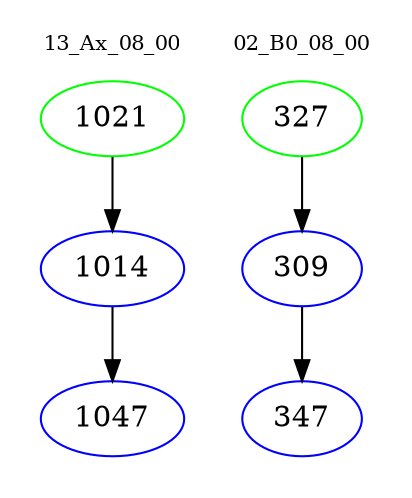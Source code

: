 digraph{
subgraph cluster_0 {
color = white
label = "13_Ax_08_00";
fontsize=10;
T0_1021 [label="1021", color="green"]
T0_1021 -> T0_1014 [color="black"]
T0_1014 [label="1014", color="blue"]
T0_1014 -> T0_1047 [color="black"]
T0_1047 [label="1047", color="blue"]
}
subgraph cluster_1 {
color = white
label = "02_B0_08_00";
fontsize=10;
T1_327 [label="327", color="green"]
T1_327 -> T1_309 [color="black"]
T1_309 [label="309", color="blue"]
T1_309 -> T1_347 [color="black"]
T1_347 [label="347", color="blue"]
}
}
